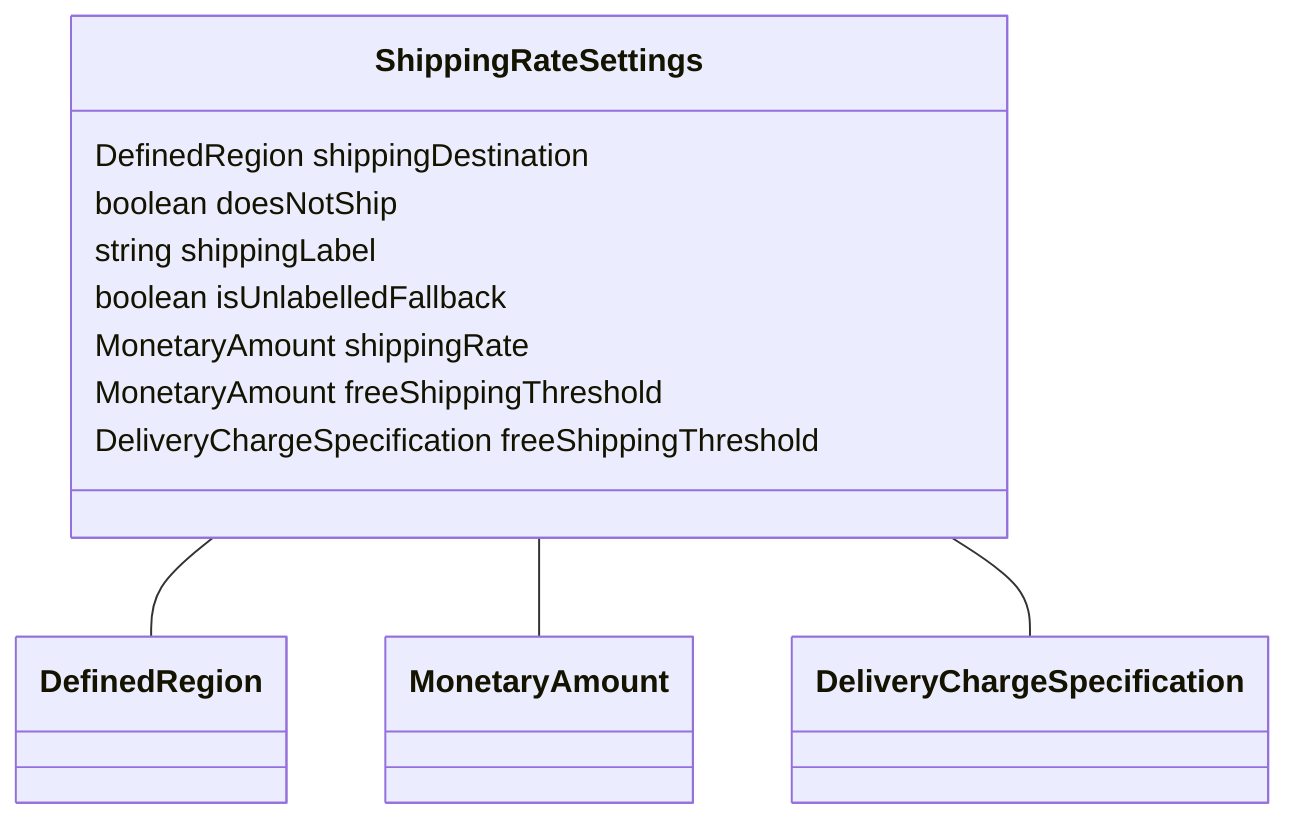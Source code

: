 classDiagram
  ShippingRateSettings -- DefinedRegion
  ShippingRateSettings -- MonetaryAmount
  ShippingRateSettings -- DeliveryChargeSpecification


class ShippingRateSettings {

  DefinedRegion shippingDestination
  boolean doesNotShip
  string shippingLabel
  boolean isUnlabelledFallback
  MonetaryAmount shippingRate
  MonetaryAmount freeShippingThreshold
  DeliveryChargeSpecification freeShippingThreshold

 }